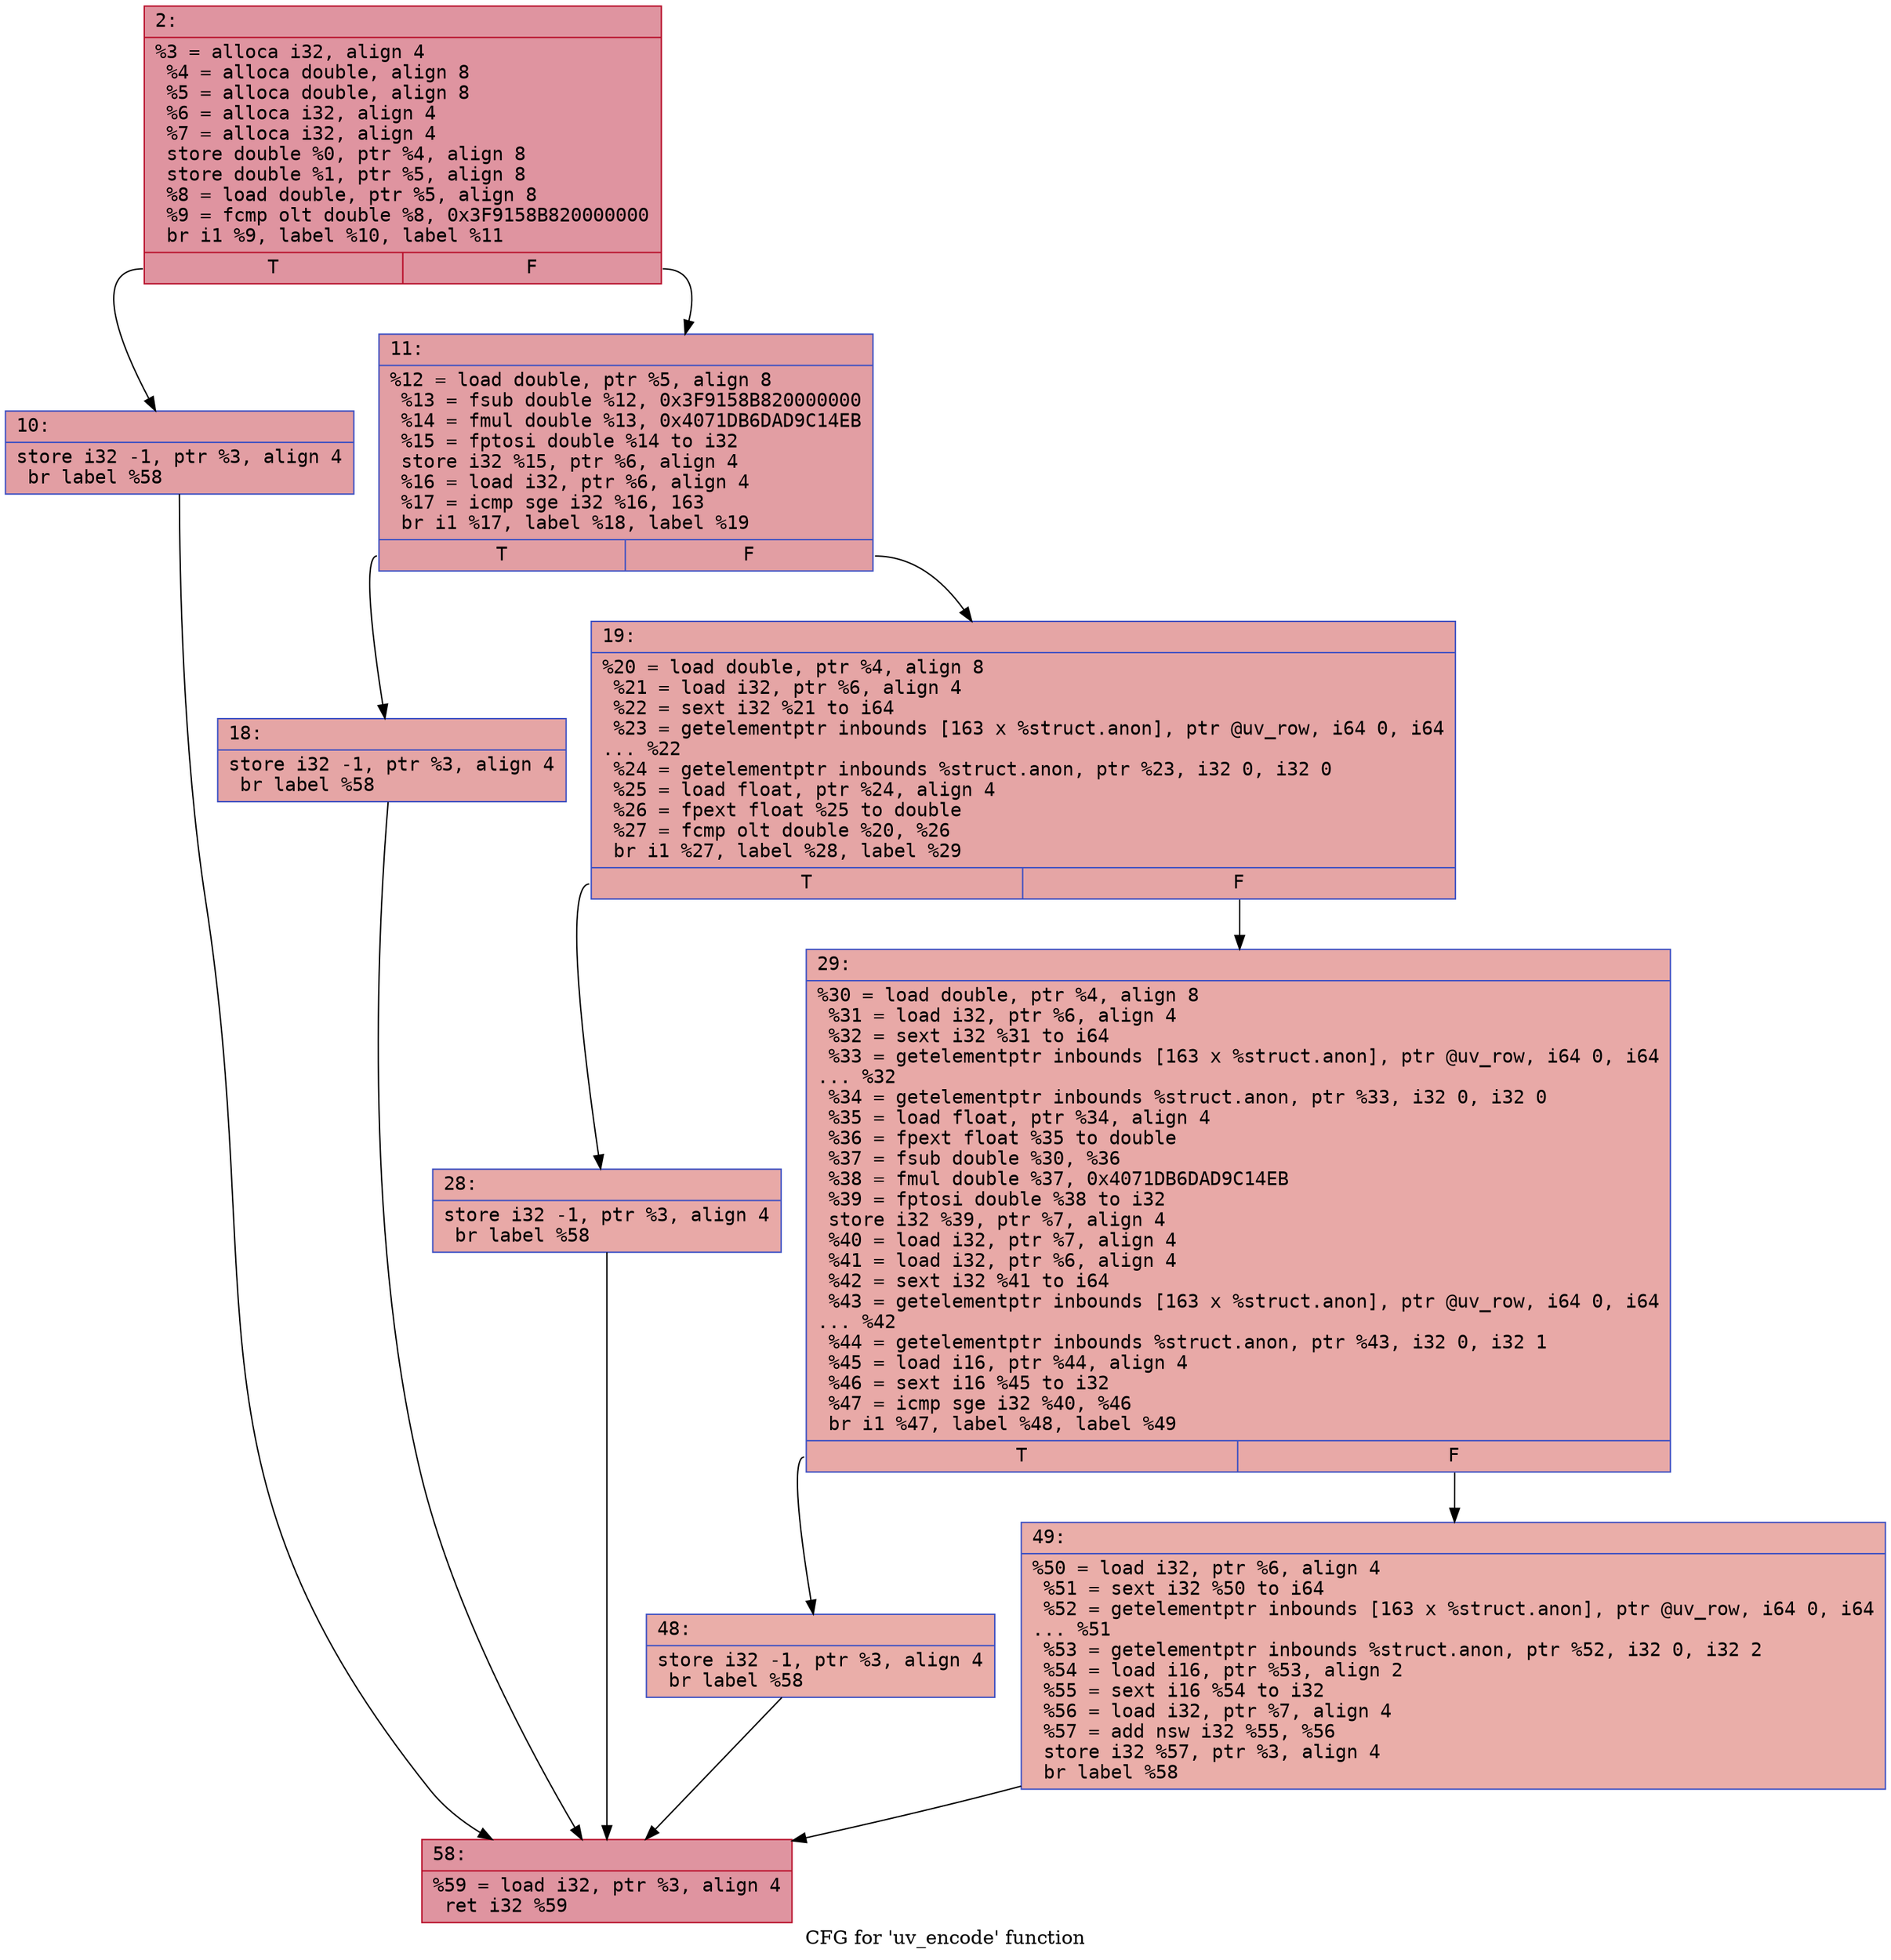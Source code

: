 digraph "CFG for 'uv_encode' function" {
	label="CFG for 'uv_encode' function";

	Node0x600000638a50 [shape=record,color="#b70d28ff", style=filled, fillcolor="#b70d2870" fontname="Courier",label="{2:\l|  %3 = alloca i32, align 4\l  %4 = alloca double, align 8\l  %5 = alloca double, align 8\l  %6 = alloca i32, align 4\l  %7 = alloca i32, align 4\l  store double %0, ptr %4, align 8\l  store double %1, ptr %5, align 8\l  %8 = load double, ptr %5, align 8\l  %9 = fcmp olt double %8, 0x3F9158B820000000\l  br i1 %9, label %10, label %11\l|{<s0>T|<s1>F}}"];
	Node0x600000638a50:s0 -> Node0x600000638aa0[tooltip="2 -> 10\nProbability 50.00%" ];
	Node0x600000638a50:s1 -> Node0x600000638af0[tooltip="2 -> 11\nProbability 50.00%" ];
	Node0x600000638aa0 [shape=record,color="#3d50c3ff", style=filled, fillcolor="#be242e70" fontname="Courier",label="{10:\l|  store i32 -1, ptr %3, align 4\l  br label %58\l}"];
	Node0x600000638aa0 -> Node0x600000638d20[tooltip="10 -> 58\nProbability 100.00%" ];
	Node0x600000638af0 [shape=record,color="#3d50c3ff", style=filled, fillcolor="#be242e70" fontname="Courier",label="{11:\l|  %12 = load double, ptr %5, align 8\l  %13 = fsub double %12, 0x3F9158B820000000\l  %14 = fmul double %13, 0x4071DB6DAD9C14EB\l  %15 = fptosi double %14 to i32\l  store i32 %15, ptr %6, align 4\l  %16 = load i32, ptr %6, align 4\l  %17 = icmp sge i32 %16, 163\l  br i1 %17, label %18, label %19\l|{<s0>T|<s1>F}}"];
	Node0x600000638af0:s0 -> Node0x600000638b40[tooltip="11 -> 18\nProbability 50.00%" ];
	Node0x600000638af0:s1 -> Node0x600000638b90[tooltip="11 -> 19\nProbability 50.00%" ];
	Node0x600000638b40 [shape=record,color="#3d50c3ff", style=filled, fillcolor="#c5333470" fontname="Courier",label="{18:\l|  store i32 -1, ptr %3, align 4\l  br label %58\l}"];
	Node0x600000638b40 -> Node0x600000638d20[tooltip="18 -> 58\nProbability 100.00%" ];
	Node0x600000638b90 [shape=record,color="#3d50c3ff", style=filled, fillcolor="#c5333470" fontname="Courier",label="{19:\l|  %20 = load double, ptr %4, align 8\l  %21 = load i32, ptr %6, align 4\l  %22 = sext i32 %21 to i64\l  %23 = getelementptr inbounds [163 x %struct.anon], ptr @uv_row, i64 0, i64\l... %22\l  %24 = getelementptr inbounds %struct.anon, ptr %23, i32 0, i32 0\l  %25 = load float, ptr %24, align 4\l  %26 = fpext float %25 to double\l  %27 = fcmp olt double %20, %26\l  br i1 %27, label %28, label %29\l|{<s0>T|<s1>F}}"];
	Node0x600000638b90:s0 -> Node0x600000638be0[tooltip="19 -> 28\nProbability 50.00%" ];
	Node0x600000638b90:s1 -> Node0x600000638c30[tooltip="19 -> 29\nProbability 50.00%" ];
	Node0x600000638be0 [shape=record,color="#3d50c3ff", style=filled, fillcolor="#ca3b3770" fontname="Courier",label="{28:\l|  store i32 -1, ptr %3, align 4\l  br label %58\l}"];
	Node0x600000638be0 -> Node0x600000638d20[tooltip="28 -> 58\nProbability 100.00%" ];
	Node0x600000638c30 [shape=record,color="#3d50c3ff", style=filled, fillcolor="#ca3b3770" fontname="Courier",label="{29:\l|  %30 = load double, ptr %4, align 8\l  %31 = load i32, ptr %6, align 4\l  %32 = sext i32 %31 to i64\l  %33 = getelementptr inbounds [163 x %struct.anon], ptr @uv_row, i64 0, i64\l... %32\l  %34 = getelementptr inbounds %struct.anon, ptr %33, i32 0, i32 0\l  %35 = load float, ptr %34, align 4\l  %36 = fpext float %35 to double\l  %37 = fsub double %30, %36\l  %38 = fmul double %37, 0x4071DB6DAD9C14EB\l  %39 = fptosi double %38 to i32\l  store i32 %39, ptr %7, align 4\l  %40 = load i32, ptr %7, align 4\l  %41 = load i32, ptr %6, align 4\l  %42 = sext i32 %41 to i64\l  %43 = getelementptr inbounds [163 x %struct.anon], ptr @uv_row, i64 0, i64\l... %42\l  %44 = getelementptr inbounds %struct.anon, ptr %43, i32 0, i32 1\l  %45 = load i16, ptr %44, align 4\l  %46 = sext i16 %45 to i32\l  %47 = icmp sge i32 %40, %46\l  br i1 %47, label %48, label %49\l|{<s0>T|<s1>F}}"];
	Node0x600000638c30:s0 -> Node0x600000638c80[tooltip="29 -> 48\nProbability 50.00%" ];
	Node0x600000638c30:s1 -> Node0x600000638cd0[tooltip="29 -> 49\nProbability 50.00%" ];
	Node0x600000638c80 [shape=record,color="#3d50c3ff", style=filled, fillcolor="#d0473d70" fontname="Courier",label="{48:\l|  store i32 -1, ptr %3, align 4\l  br label %58\l}"];
	Node0x600000638c80 -> Node0x600000638d20[tooltip="48 -> 58\nProbability 100.00%" ];
	Node0x600000638cd0 [shape=record,color="#3d50c3ff", style=filled, fillcolor="#d0473d70" fontname="Courier",label="{49:\l|  %50 = load i32, ptr %6, align 4\l  %51 = sext i32 %50 to i64\l  %52 = getelementptr inbounds [163 x %struct.anon], ptr @uv_row, i64 0, i64\l... %51\l  %53 = getelementptr inbounds %struct.anon, ptr %52, i32 0, i32 2\l  %54 = load i16, ptr %53, align 2\l  %55 = sext i16 %54 to i32\l  %56 = load i32, ptr %7, align 4\l  %57 = add nsw i32 %55, %56\l  store i32 %57, ptr %3, align 4\l  br label %58\l}"];
	Node0x600000638cd0 -> Node0x600000638d20[tooltip="49 -> 58\nProbability 100.00%" ];
	Node0x600000638d20 [shape=record,color="#b70d28ff", style=filled, fillcolor="#b70d2870" fontname="Courier",label="{58:\l|  %59 = load i32, ptr %3, align 4\l  ret i32 %59\l}"];
}
